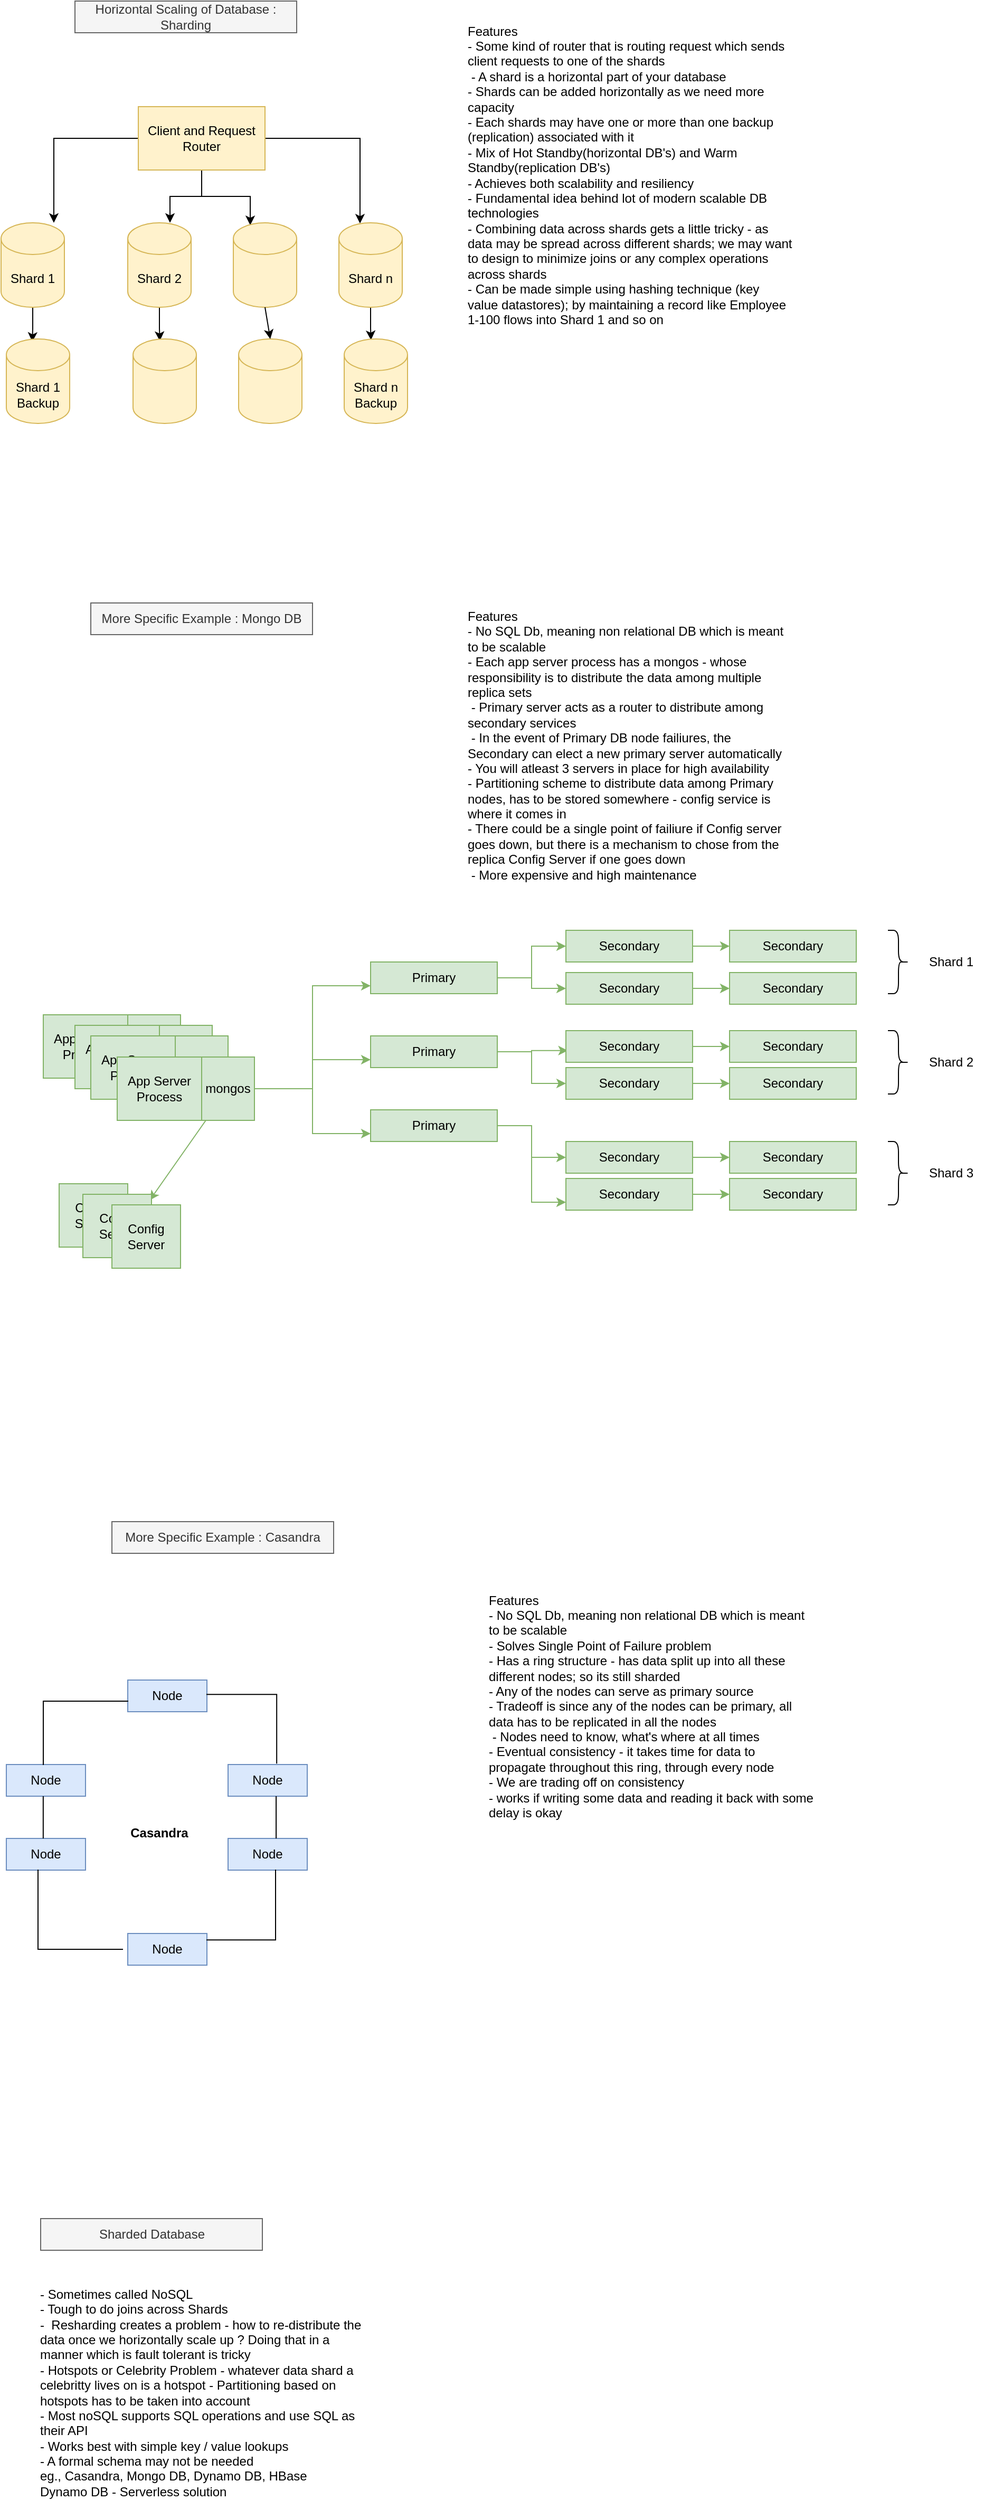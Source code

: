 <mxfile version="21.7.1" type="github">
  <diagram name="Page-1" id="ZBEB-IcaB2U4g6BfWgiS">
    <mxGraphModel dx="1155" dy="659" grid="1" gridSize="10" guides="1" tooltips="1" connect="1" arrows="1" fold="1" page="1" pageScale="1" pageWidth="850" pageHeight="1100" math="0" shadow="0">
      <root>
        <mxCell id="0" />
        <mxCell id="1" parent="0" />
        <mxCell id="ZYE8_oHvCwJy9w1psZGl-1" value="Horizontal Scaling of Database : Sharding" style="text;strokeColor=#666666;align=center;fillColor=#f5f5f5;html=1;verticalAlign=middle;whiteSpace=wrap;rounded=0;fontColor=#333333;" vertex="1" parent="1">
          <mxGeometry x="110" y="80" width="210" height="30" as="geometry" />
        </mxCell>
        <mxCell id="ZYE8_oHvCwJy9w1psZGl-2" value="Features&lt;br&gt;- Some kind of router that is routing request which sends client requests to one of the shards&lt;br&gt;&amp;nbsp;- A shard is a horizontal part of your database&lt;br&gt;- Shards can be added horizontally as we need more capacity&lt;br&gt;- Each shards may have one or more than one backup (replication) associated with it&lt;br&gt;- Mix of Hot Standby(horizontal DB&#39;s) and Warm Standby(replication DB&#39;s)&lt;br&gt;- Achieves both scalability and resiliency&lt;br&gt;- Fundamental idea behind lot of modern scalable DB technologies&lt;br&gt;- Combining data across shards gets a little tricky - as data may be spread across different shards; we may want to design to minimize joins or any complex operations across shards&lt;span style=&quot;white-space: pre;&quot;&gt;&#x9;&lt;/span&gt;&lt;br&gt;- Can be made simple using hashing technique (key value datastores); by maintaining a record like Employee 1-100 flows into Shard 1 and so on" style="text;strokeColor=none;align=left;fillColor=none;html=1;verticalAlign=middle;whiteSpace=wrap;rounded=0;" vertex="1" parent="1">
          <mxGeometry x="480" y="230" width="310" height="30" as="geometry" />
        </mxCell>
        <mxCell id="ZYE8_oHvCwJy9w1psZGl-16" style="edgeStyle=orthogonalEdgeStyle;rounded=0;orthogonalLoop=1;jettySize=auto;html=1;entryX=0.833;entryY=0;entryDx=0;entryDy=0;entryPerimeter=0;" edge="1" parent="1" source="ZYE8_oHvCwJy9w1psZGl-3" target="ZYE8_oHvCwJy9w1psZGl-4">
          <mxGeometry relative="1" as="geometry" />
        </mxCell>
        <mxCell id="ZYE8_oHvCwJy9w1psZGl-17" style="edgeStyle=orthogonalEdgeStyle;rounded=0;orthogonalLoop=1;jettySize=auto;html=1;entryX=0.667;entryY=0;entryDx=0;entryDy=0;entryPerimeter=0;" edge="1" parent="1" source="ZYE8_oHvCwJy9w1psZGl-3" target="ZYE8_oHvCwJy9w1psZGl-5">
          <mxGeometry relative="1" as="geometry" />
        </mxCell>
        <mxCell id="ZYE8_oHvCwJy9w1psZGl-18" style="edgeStyle=orthogonalEdgeStyle;rounded=0;orthogonalLoop=1;jettySize=auto;html=1;entryX=0.267;entryY=0.028;entryDx=0;entryDy=0;entryPerimeter=0;" edge="1" parent="1" source="ZYE8_oHvCwJy9w1psZGl-3" target="ZYE8_oHvCwJy9w1psZGl-6">
          <mxGeometry relative="1" as="geometry" />
        </mxCell>
        <mxCell id="ZYE8_oHvCwJy9w1psZGl-19" style="edgeStyle=orthogonalEdgeStyle;rounded=0;orthogonalLoop=1;jettySize=auto;html=1;entryX=0.333;entryY=0.008;entryDx=0;entryDy=0;entryPerimeter=0;" edge="1" parent="1" source="ZYE8_oHvCwJy9w1psZGl-3" target="ZYE8_oHvCwJy9w1psZGl-7">
          <mxGeometry relative="1" as="geometry" />
        </mxCell>
        <mxCell id="ZYE8_oHvCwJy9w1psZGl-3" value="Client and Request Router" style="rounded=0;whiteSpace=wrap;html=1;fillColor=#fff2cc;strokeColor=#d6b656;" vertex="1" parent="1">
          <mxGeometry x="170" y="180" width="120" height="60" as="geometry" />
        </mxCell>
        <mxCell id="ZYE8_oHvCwJy9w1psZGl-15" style="edgeStyle=orthogonalEdgeStyle;rounded=0;orthogonalLoop=1;jettySize=auto;html=1;entryX=0.41;entryY=0.033;entryDx=0;entryDy=0;entryPerimeter=0;" edge="1" parent="1" source="ZYE8_oHvCwJy9w1psZGl-4" target="ZYE8_oHvCwJy9w1psZGl-8">
          <mxGeometry relative="1" as="geometry" />
        </mxCell>
        <mxCell id="ZYE8_oHvCwJy9w1psZGl-4" value="Shard 1" style="shape=cylinder3;whiteSpace=wrap;html=1;boundedLbl=1;backgroundOutline=1;size=15;fillColor=#fff2cc;strokeColor=#d6b656;" vertex="1" parent="1">
          <mxGeometry x="40" y="290" width="60" height="80" as="geometry" />
        </mxCell>
        <mxCell id="ZYE8_oHvCwJy9w1psZGl-13" style="edgeStyle=orthogonalEdgeStyle;rounded=0;orthogonalLoop=1;jettySize=auto;html=1;entryX=0.423;entryY=0.023;entryDx=0;entryDy=0;entryPerimeter=0;" edge="1" parent="1" source="ZYE8_oHvCwJy9w1psZGl-5" target="ZYE8_oHvCwJy9w1psZGl-9">
          <mxGeometry relative="1" as="geometry" />
        </mxCell>
        <mxCell id="ZYE8_oHvCwJy9w1psZGl-5" value="Shard 2" style="shape=cylinder3;whiteSpace=wrap;html=1;boundedLbl=1;backgroundOutline=1;size=15;fillColor=#fff2cc;strokeColor=#d6b656;" vertex="1" parent="1">
          <mxGeometry x="160" y="290" width="60" height="80" as="geometry" />
        </mxCell>
        <mxCell id="ZYE8_oHvCwJy9w1psZGl-6" value="" style="shape=cylinder3;whiteSpace=wrap;html=1;boundedLbl=1;backgroundOutline=1;size=15;fillColor=#fff2cc;strokeColor=#d6b656;" vertex="1" parent="1">
          <mxGeometry x="260" y="290" width="60" height="80" as="geometry" />
        </mxCell>
        <mxCell id="ZYE8_oHvCwJy9w1psZGl-14" style="edgeStyle=orthogonalEdgeStyle;rounded=0;orthogonalLoop=1;jettySize=auto;html=1;entryX=0.423;entryY=0.013;entryDx=0;entryDy=0;entryPerimeter=0;" edge="1" parent="1" source="ZYE8_oHvCwJy9w1psZGl-7" target="ZYE8_oHvCwJy9w1psZGl-11">
          <mxGeometry relative="1" as="geometry" />
        </mxCell>
        <mxCell id="ZYE8_oHvCwJy9w1psZGl-7" value="Shard n" style="shape=cylinder3;whiteSpace=wrap;html=1;boundedLbl=1;backgroundOutline=1;size=15;fillColor=#fff2cc;strokeColor=#d6b656;" vertex="1" parent="1">
          <mxGeometry x="360" y="290" width="60" height="80" as="geometry" />
        </mxCell>
        <mxCell id="ZYE8_oHvCwJy9w1psZGl-8" value="Shard 1 Backup" style="shape=cylinder3;whiteSpace=wrap;html=1;boundedLbl=1;backgroundOutline=1;size=15;fillColor=#fff2cc;strokeColor=#d6b656;" vertex="1" parent="1">
          <mxGeometry x="45" y="400" width="60" height="80" as="geometry" />
        </mxCell>
        <mxCell id="ZYE8_oHvCwJy9w1psZGl-9" value="" style="shape=cylinder3;whiteSpace=wrap;html=1;boundedLbl=1;backgroundOutline=1;size=15;fillColor=#fff2cc;strokeColor=#d6b656;" vertex="1" parent="1">
          <mxGeometry x="165" y="400" width="60" height="80" as="geometry" />
        </mxCell>
        <mxCell id="ZYE8_oHvCwJy9w1psZGl-10" value="" style="shape=cylinder3;whiteSpace=wrap;html=1;boundedLbl=1;backgroundOutline=1;size=15;fillColor=#fff2cc;strokeColor=#d6b656;" vertex="1" parent="1">
          <mxGeometry x="265" y="400" width="60" height="80" as="geometry" />
        </mxCell>
        <mxCell id="ZYE8_oHvCwJy9w1psZGl-11" value="Shard n&lt;br&gt;Backup" style="shape=cylinder3;whiteSpace=wrap;html=1;boundedLbl=1;backgroundOutline=1;size=15;fillColor=#fff2cc;strokeColor=#d6b656;" vertex="1" parent="1">
          <mxGeometry x="365" y="400" width="60" height="80" as="geometry" />
        </mxCell>
        <mxCell id="ZYE8_oHvCwJy9w1psZGl-12" value="" style="endArrow=classic;html=1;rounded=0;entryX=0.5;entryY=0;entryDx=0;entryDy=0;entryPerimeter=0;exitX=0.5;exitY=1;exitDx=0;exitDy=0;exitPerimeter=0;" edge="1" parent="1" source="ZYE8_oHvCwJy9w1psZGl-6" target="ZYE8_oHvCwJy9w1psZGl-10">
          <mxGeometry width="50" height="50" relative="1" as="geometry">
            <mxPoint x="270" y="380" as="sourcePoint" />
            <mxPoint x="320" y="330" as="targetPoint" />
          </mxGeometry>
        </mxCell>
        <mxCell id="ZYE8_oHvCwJy9w1psZGl-21" value="More Specific Example : Mongo DB" style="text;strokeColor=#666666;align=center;fillColor=#f5f5f5;html=1;verticalAlign=middle;whiteSpace=wrap;rounded=0;fontColor=#333333;" vertex="1" parent="1">
          <mxGeometry x="125" y="650" width="210" height="30" as="geometry" />
        </mxCell>
        <mxCell id="ZYE8_oHvCwJy9w1psZGl-22" value="Features&lt;br&gt;- No SQL Db, meaning non relational DB which is meant to be scalable&lt;br&gt;- Each app server process has a mongos - whose responsibility is to distribute the data among multiple replica sets&lt;br&gt;&amp;nbsp;- Primary server acts as a router to distribute among secondary services&lt;br&gt;&amp;nbsp;- In the event of Primary DB node failiures, the Secondary can elect a new primary server automatically&lt;br&gt;- You will atleast 3 servers in place for high availability&lt;br&gt;- Partitioning scheme to distribute data among Primary nodes, has to be stored somewhere - config service is where it comes in&lt;br&gt;- There could be a single point of failiure if Config server goes down, but there is a mechanism to chose from the replica Config Server if one goes down&lt;br&gt;&amp;nbsp;- More expensive and high maintenance" style="text;strokeColor=none;align=left;fillColor=none;html=1;verticalAlign=middle;whiteSpace=wrap;rounded=0;" vertex="1" parent="1">
          <mxGeometry x="480" y="770" width="310" height="30" as="geometry" />
        </mxCell>
        <mxCell id="ZYE8_oHvCwJy9w1psZGl-23" value="App Server&lt;br&gt;Process" style="rounded=0;whiteSpace=wrap;html=1;fillColor=#d5e8d4;strokeColor=#82b366;" vertex="1" parent="1">
          <mxGeometry x="80" y="1040" width="80" height="60" as="geometry" />
        </mxCell>
        <mxCell id="ZYE8_oHvCwJy9w1psZGl-24" value="mongos" style="rounded=0;whiteSpace=wrap;html=1;fillColor=#d5e8d4;strokeColor=#82b366;" vertex="1" parent="1">
          <mxGeometry x="160" y="1040" width="50" height="60" as="geometry" />
        </mxCell>
        <mxCell id="ZYE8_oHvCwJy9w1psZGl-29" value="App Server&lt;br&gt;Process" style="rounded=0;whiteSpace=wrap;html=1;fillColor=#d5e8d4;strokeColor=#82b366;" vertex="1" parent="1">
          <mxGeometry x="110" y="1050" width="80" height="60" as="geometry" />
        </mxCell>
        <mxCell id="ZYE8_oHvCwJy9w1psZGl-30" value="mongos" style="rounded=0;whiteSpace=wrap;html=1;fillColor=#d5e8d4;strokeColor=#82b366;" vertex="1" parent="1">
          <mxGeometry x="190" y="1050" width="50" height="60" as="geometry" />
        </mxCell>
        <mxCell id="ZYE8_oHvCwJy9w1psZGl-31" value="App Server&lt;br&gt;Process" style="rounded=0;whiteSpace=wrap;html=1;fillColor=#d5e8d4;strokeColor=#82b366;" vertex="1" parent="1">
          <mxGeometry x="125" y="1060" width="80" height="60" as="geometry" />
        </mxCell>
        <mxCell id="ZYE8_oHvCwJy9w1psZGl-32" value="mongos" style="rounded=0;whiteSpace=wrap;html=1;fillColor=#d5e8d4;strokeColor=#82b366;" vertex="1" parent="1">
          <mxGeometry x="205" y="1060" width="50" height="60" as="geometry" />
        </mxCell>
        <mxCell id="ZYE8_oHvCwJy9w1psZGl-33" value="App Server&lt;br&gt;Process" style="rounded=0;whiteSpace=wrap;html=1;fillColor=#d5e8d4;strokeColor=#82b366;" vertex="1" parent="1">
          <mxGeometry x="150" y="1080" width="80" height="60" as="geometry" />
        </mxCell>
        <mxCell id="ZYE8_oHvCwJy9w1psZGl-50" style="edgeStyle=orthogonalEdgeStyle;rounded=0;orthogonalLoop=1;jettySize=auto;html=1;exitX=1;exitY=0.5;exitDx=0;exitDy=0;entryX=0;entryY=0.75;entryDx=0;entryDy=0;fillColor=#d5e8d4;strokeColor=#82b366;" edge="1" parent="1" source="ZYE8_oHvCwJy9w1psZGl-34" target="ZYE8_oHvCwJy9w1psZGl-35">
          <mxGeometry relative="1" as="geometry" />
        </mxCell>
        <mxCell id="ZYE8_oHvCwJy9w1psZGl-51" style="edgeStyle=orthogonalEdgeStyle;rounded=0;orthogonalLoop=1;jettySize=auto;html=1;entryX=0;entryY=0.75;entryDx=0;entryDy=0;fillColor=#d5e8d4;strokeColor=#82b366;" edge="1" parent="1" source="ZYE8_oHvCwJy9w1psZGl-34" target="ZYE8_oHvCwJy9w1psZGl-36">
          <mxGeometry relative="1" as="geometry" />
        </mxCell>
        <mxCell id="ZYE8_oHvCwJy9w1psZGl-52" style="edgeStyle=orthogonalEdgeStyle;rounded=0;orthogonalLoop=1;jettySize=auto;html=1;entryX=0;entryY=0.75;entryDx=0;entryDy=0;fillColor=#d5e8d4;strokeColor=#82b366;" edge="1" parent="1" source="ZYE8_oHvCwJy9w1psZGl-34" target="ZYE8_oHvCwJy9w1psZGl-37">
          <mxGeometry relative="1" as="geometry" />
        </mxCell>
        <mxCell id="ZYE8_oHvCwJy9w1psZGl-68" style="rounded=0;orthogonalLoop=1;jettySize=auto;html=1;entryX=0.975;entryY=0.093;entryDx=0;entryDy=0;entryPerimeter=0;fillColor=#d5e8d4;strokeColor=#82b366;" edge="1" parent="1" source="ZYE8_oHvCwJy9w1psZGl-34" target="ZYE8_oHvCwJy9w1psZGl-66">
          <mxGeometry relative="1" as="geometry" />
        </mxCell>
        <mxCell id="ZYE8_oHvCwJy9w1psZGl-34" value="mongos" style="rounded=0;whiteSpace=wrap;html=1;fillColor=#d5e8d4;strokeColor=#82b366;" vertex="1" parent="1">
          <mxGeometry x="230" y="1080" width="50" height="60" as="geometry" />
        </mxCell>
        <mxCell id="ZYE8_oHvCwJy9w1psZGl-53" style="edgeStyle=orthogonalEdgeStyle;rounded=0;orthogonalLoop=1;jettySize=auto;html=1;exitX=1;exitY=0.5;exitDx=0;exitDy=0;entryX=0;entryY=0.5;entryDx=0;entryDy=0;fillColor=#d5e8d4;strokeColor=#82b366;" edge="1" parent="1" source="ZYE8_oHvCwJy9w1psZGl-35" target="ZYE8_oHvCwJy9w1psZGl-38">
          <mxGeometry relative="1" as="geometry" />
        </mxCell>
        <mxCell id="ZYE8_oHvCwJy9w1psZGl-54" style="edgeStyle=orthogonalEdgeStyle;rounded=0;orthogonalLoop=1;jettySize=auto;html=1;entryX=0;entryY=0.5;entryDx=0;entryDy=0;fillColor=#d5e8d4;strokeColor=#82b366;" edge="1" parent="1" source="ZYE8_oHvCwJy9w1psZGl-35" target="ZYE8_oHvCwJy9w1psZGl-41">
          <mxGeometry relative="1" as="geometry" />
        </mxCell>
        <mxCell id="ZYE8_oHvCwJy9w1psZGl-35" value="Primary" style="rounded=0;whiteSpace=wrap;html=1;fillColor=#d5e8d4;strokeColor=#82b366;" vertex="1" parent="1">
          <mxGeometry x="390" y="990" width="120" height="30" as="geometry" />
        </mxCell>
        <mxCell id="ZYE8_oHvCwJy9w1psZGl-61" style="edgeStyle=orthogonalEdgeStyle;rounded=0;orthogonalLoop=1;jettySize=auto;html=1;entryX=0.015;entryY=0.629;entryDx=0;entryDy=0;entryPerimeter=0;fillColor=#d5e8d4;strokeColor=#82b366;" edge="1" parent="1" source="ZYE8_oHvCwJy9w1psZGl-36" target="ZYE8_oHvCwJy9w1psZGl-39">
          <mxGeometry relative="1" as="geometry" />
        </mxCell>
        <mxCell id="ZYE8_oHvCwJy9w1psZGl-62" style="edgeStyle=orthogonalEdgeStyle;rounded=0;orthogonalLoop=1;jettySize=auto;html=1;fillColor=#d5e8d4;strokeColor=#82b366;" edge="1" parent="1" source="ZYE8_oHvCwJy9w1psZGl-36" target="ZYE8_oHvCwJy9w1psZGl-42">
          <mxGeometry relative="1" as="geometry" />
        </mxCell>
        <mxCell id="ZYE8_oHvCwJy9w1psZGl-36" value="Primary" style="rounded=0;whiteSpace=wrap;html=1;fillColor=#d5e8d4;strokeColor=#82b366;" vertex="1" parent="1">
          <mxGeometry x="390" y="1060" width="120" height="30" as="geometry" />
        </mxCell>
        <mxCell id="ZYE8_oHvCwJy9w1psZGl-63" style="edgeStyle=orthogonalEdgeStyle;rounded=0;orthogonalLoop=1;jettySize=auto;html=1;fillColor=#d5e8d4;strokeColor=#82b366;" edge="1" parent="1" source="ZYE8_oHvCwJy9w1psZGl-37" target="ZYE8_oHvCwJy9w1psZGl-40">
          <mxGeometry relative="1" as="geometry" />
        </mxCell>
        <mxCell id="ZYE8_oHvCwJy9w1psZGl-64" style="edgeStyle=orthogonalEdgeStyle;rounded=0;orthogonalLoop=1;jettySize=auto;html=1;entryX=0;entryY=0.75;entryDx=0;entryDy=0;fillColor=#d5e8d4;strokeColor=#82b366;" edge="1" parent="1" source="ZYE8_oHvCwJy9w1psZGl-37" target="ZYE8_oHvCwJy9w1psZGl-43">
          <mxGeometry relative="1" as="geometry" />
        </mxCell>
        <mxCell id="ZYE8_oHvCwJy9w1psZGl-37" value="Primary" style="rounded=0;whiteSpace=wrap;html=1;fillColor=#d5e8d4;strokeColor=#82b366;" vertex="1" parent="1">
          <mxGeometry x="390" y="1130" width="120" height="30" as="geometry" />
        </mxCell>
        <mxCell id="ZYE8_oHvCwJy9w1psZGl-55" style="edgeStyle=orthogonalEdgeStyle;rounded=0;orthogonalLoop=1;jettySize=auto;html=1;entryX=0;entryY=0.5;entryDx=0;entryDy=0;fillColor=#d5e8d4;strokeColor=#82b366;" edge="1" parent="1" source="ZYE8_oHvCwJy9w1psZGl-38" target="ZYE8_oHvCwJy9w1psZGl-44">
          <mxGeometry relative="1" as="geometry" />
        </mxCell>
        <mxCell id="ZYE8_oHvCwJy9w1psZGl-38" value="Secondary" style="rounded=0;whiteSpace=wrap;html=1;fillColor=#d5e8d4;strokeColor=#82b366;" vertex="1" parent="1">
          <mxGeometry x="575" y="960" width="120" height="30" as="geometry" />
        </mxCell>
        <mxCell id="ZYE8_oHvCwJy9w1psZGl-57" style="edgeStyle=orthogonalEdgeStyle;rounded=0;orthogonalLoop=1;jettySize=auto;html=1;entryX=0;entryY=0.5;entryDx=0;entryDy=0;fillColor=#d5e8d4;strokeColor=#82b366;" edge="1" parent="1" source="ZYE8_oHvCwJy9w1psZGl-39" target="ZYE8_oHvCwJy9w1psZGl-45">
          <mxGeometry relative="1" as="geometry" />
        </mxCell>
        <mxCell id="ZYE8_oHvCwJy9w1psZGl-39" value="Secondary" style="rounded=0;whiteSpace=wrap;html=1;fillColor=#d5e8d4;strokeColor=#82b366;" vertex="1" parent="1">
          <mxGeometry x="575" y="1055" width="120" height="30" as="geometry" />
        </mxCell>
        <mxCell id="ZYE8_oHvCwJy9w1psZGl-59" style="edgeStyle=orthogonalEdgeStyle;rounded=0;orthogonalLoop=1;jettySize=auto;html=1;entryX=0;entryY=0.5;entryDx=0;entryDy=0;fillColor=#d5e8d4;strokeColor=#82b366;" edge="1" parent="1" source="ZYE8_oHvCwJy9w1psZGl-40" target="ZYE8_oHvCwJy9w1psZGl-46">
          <mxGeometry relative="1" as="geometry" />
        </mxCell>
        <mxCell id="ZYE8_oHvCwJy9w1psZGl-40" value="Secondary" style="rounded=0;whiteSpace=wrap;html=1;fillColor=#d5e8d4;strokeColor=#82b366;" vertex="1" parent="1">
          <mxGeometry x="575" y="1160" width="120" height="30" as="geometry" />
        </mxCell>
        <mxCell id="ZYE8_oHvCwJy9w1psZGl-56" style="edgeStyle=orthogonalEdgeStyle;rounded=0;orthogonalLoop=1;jettySize=auto;html=1;entryX=0;entryY=0.5;entryDx=0;entryDy=0;fillColor=#d5e8d4;strokeColor=#82b366;" edge="1" parent="1" source="ZYE8_oHvCwJy9w1psZGl-41" target="ZYE8_oHvCwJy9w1psZGl-47">
          <mxGeometry relative="1" as="geometry" />
        </mxCell>
        <mxCell id="ZYE8_oHvCwJy9w1psZGl-41" value="Secondary" style="rounded=0;whiteSpace=wrap;html=1;fillColor=#d5e8d4;strokeColor=#82b366;" vertex="1" parent="1">
          <mxGeometry x="575" y="1000" width="120" height="30" as="geometry" />
        </mxCell>
        <mxCell id="ZYE8_oHvCwJy9w1psZGl-58" style="edgeStyle=orthogonalEdgeStyle;rounded=0;orthogonalLoop=1;jettySize=auto;html=1;entryX=0;entryY=0.5;entryDx=0;entryDy=0;fillColor=#d5e8d4;strokeColor=#82b366;" edge="1" parent="1" source="ZYE8_oHvCwJy9w1psZGl-42" target="ZYE8_oHvCwJy9w1psZGl-48">
          <mxGeometry relative="1" as="geometry" />
        </mxCell>
        <mxCell id="ZYE8_oHvCwJy9w1psZGl-42" value="Secondary" style="rounded=0;whiteSpace=wrap;html=1;fillColor=#d5e8d4;strokeColor=#82b366;" vertex="1" parent="1">
          <mxGeometry x="575" y="1090" width="120" height="30" as="geometry" />
        </mxCell>
        <mxCell id="ZYE8_oHvCwJy9w1psZGl-60" style="edgeStyle=orthogonalEdgeStyle;rounded=0;orthogonalLoop=1;jettySize=auto;html=1;entryX=0;entryY=0.5;entryDx=0;entryDy=0;fillColor=#d5e8d4;strokeColor=#82b366;" edge="1" parent="1" source="ZYE8_oHvCwJy9w1psZGl-43" target="ZYE8_oHvCwJy9w1psZGl-49">
          <mxGeometry relative="1" as="geometry" />
        </mxCell>
        <mxCell id="ZYE8_oHvCwJy9w1psZGl-43" value="Secondary" style="rounded=0;whiteSpace=wrap;html=1;fillColor=#d5e8d4;strokeColor=#82b366;" vertex="1" parent="1">
          <mxGeometry x="575" y="1195" width="120" height="30" as="geometry" />
        </mxCell>
        <mxCell id="ZYE8_oHvCwJy9w1psZGl-44" value="Secondary" style="rounded=0;whiteSpace=wrap;html=1;fillColor=#d5e8d4;strokeColor=#82b366;" vertex="1" parent="1">
          <mxGeometry x="730" y="960" width="120" height="30" as="geometry" />
        </mxCell>
        <mxCell id="ZYE8_oHvCwJy9w1psZGl-45" value="Secondary" style="rounded=0;whiteSpace=wrap;html=1;fillColor=#d5e8d4;strokeColor=#82b366;" vertex="1" parent="1">
          <mxGeometry x="730" y="1055" width="120" height="30" as="geometry" />
        </mxCell>
        <mxCell id="ZYE8_oHvCwJy9w1psZGl-46" value="Secondary" style="rounded=0;whiteSpace=wrap;html=1;fillColor=#d5e8d4;strokeColor=#82b366;" vertex="1" parent="1">
          <mxGeometry x="730" y="1160" width="120" height="30" as="geometry" />
        </mxCell>
        <mxCell id="ZYE8_oHvCwJy9w1psZGl-47" value="Secondary" style="rounded=0;whiteSpace=wrap;html=1;fillColor=#d5e8d4;strokeColor=#82b366;" vertex="1" parent="1">
          <mxGeometry x="730" y="1000" width="120" height="30" as="geometry" />
        </mxCell>
        <mxCell id="ZYE8_oHvCwJy9w1psZGl-48" value="Secondary" style="rounded=0;whiteSpace=wrap;html=1;fillColor=#d5e8d4;strokeColor=#82b366;" vertex="1" parent="1">
          <mxGeometry x="730" y="1090" width="120" height="30" as="geometry" />
        </mxCell>
        <mxCell id="ZYE8_oHvCwJy9w1psZGl-49" value="Secondary" style="rounded=0;whiteSpace=wrap;html=1;fillColor=#d5e8d4;strokeColor=#82b366;" vertex="1" parent="1">
          <mxGeometry x="730" y="1195" width="120" height="30" as="geometry" />
        </mxCell>
        <mxCell id="ZYE8_oHvCwJy9w1psZGl-65" value="Config Server" style="rounded=0;whiteSpace=wrap;html=1;fillColor=#d5e8d4;strokeColor=#82b366;" vertex="1" parent="1">
          <mxGeometry x="95" y="1200" width="65" height="60" as="geometry" />
        </mxCell>
        <mxCell id="ZYE8_oHvCwJy9w1psZGl-66" value="Config Server" style="rounded=0;whiteSpace=wrap;html=1;fillColor=#d5e8d4;strokeColor=#82b366;" vertex="1" parent="1">
          <mxGeometry x="117.5" y="1210" width="65" height="60" as="geometry" />
        </mxCell>
        <mxCell id="ZYE8_oHvCwJy9w1psZGl-67" value="Config Server" style="rounded=0;whiteSpace=wrap;html=1;fillColor=#d5e8d4;strokeColor=#82b366;" vertex="1" parent="1">
          <mxGeometry x="145" y="1220" width="65" height="60" as="geometry" />
        </mxCell>
        <mxCell id="ZYE8_oHvCwJy9w1psZGl-69" value="" style="shape=curlyBracket;whiteSpace=wrap;html=1;rounded=1;flipH=1;labelPosition=right;verticalLabelPosition=middle;align=left;verticalAlign=middle;" vertex="1" parent="1">
          <mxGeometry x="880" y="960" width="20" height="60" as="geometry" />
        </mxCell>
        <mxCell id="ZYE8_oHvCwJy9w1psZGl-70" value="Shard 1" style="text;strokeColor=none;align=center;fillColor=none;html=1;verticalAlign=middle;whiteSpace=wrap;rounded=0;" vertex="1" parent="1">
          <mxGeometry x="910" y="975" width="60" height="30" as="geometry" />
        </mxCell>
        <mxCell id="ZYE8_oHvCwJy9w1psZGl-71" value="" style="shape=curlyBracket;whiteSpace=wrap;html=1;rounded=1;flipH=1;labelPosition=right;verticalLabelPosition=middle;align=left;verticalAlign=middle;" vertex="1" parent="1">
          <mxGeometry x="880" y="1055" width="20" height="60" as="geometry" />
        </mxCell>
        <mxCell id="ZYE8_oHvCwJy9w1psZGl-72" value="Shard 2" style="text;strokeColor=none;align=center;fillColor=none;html=1;verticalAlign=middle;whiteSpace=wrap;rounded=0;" vertex="1" parent="1">
          <mxGeometry x="910" y="1070" width="60" height="30" as="geometry" />
        </mxCell>
        <mxCell id="ZYE8_oHvCwJy9w1psZGl-73" value="" style="shape=curlyBracket;whiteSpace=wrap;html=1;rounded=1;flipH=1;labelPosition=right;verticalLabelPosition=middle;align=left;verticalAlign=middle;" vertex="1" parent="1">
          <mxGeometry x="880" y="1160" width="20" height="60" as="geometry" />
        </mxCell>
        <mxCell id="ZYE8_oHvCwJy9w1psZGl-74" value="Shard 3" style="text;strokeColor=none;align=center;fillColor=none;html=1;verticalAlign=middle;whiteSpace=wrap;rounded=0;" vertex="1" parent="1">
          <mxGeometry x="910" y="1175" width="60" height="30" as="geometry" />
        </mxCell>
        <mxCell id="ZYE8_oHvCwJy9w1psZGl-75" value="More Specific Example : Casandra" style="text;strokeColor=#666666;align=center;fillColor=#f5f5f5;html=1;verticalAlign=middle;whiteSpace=wrap;rounded=0;fontColor=#333333;" vertex="1" parent="1">
          <mxGeometry x="145" y="1520" width="210" height="30" as="geometry" />
        </mxCell>
        <mxCell id="ZYE8_oHvCwJy9w1psZGl-76" value="Features&lt;br&gt;- No SQL Db, meaning non relational DB which is meant to be scalable&lt;br&gt;- Solves Single Point of Failure problem&lt;br&gt;- Has a ring structure - has data split up into all these different nodes; so its still sharded&lt;br&gt;- Any of the nodes can serve as primary source&lt;br&gt;- Tradeoff is since any of the nodes can be primary, all data has to be replicated in all the nodes&lt;br&gt;&amp;nbsp;- Nodes need to know, what&#39;s where at all times&lt;br&gt;- Eventual consistency - it takes time for data to propagate throughout this ring, through every node&lt;br&gt;- We are trading off on consistency&lt;br&gt;- works if writing some data and reading it back with some delay is okay" style="text;strokeColor=none;align=left;fillColor=none;html=1;verticalAlign=middle;whiteSpace=wrap;rounded=0;" vertex="1" parent="1">
          <mxGeometry x="500" y="1680" width="310" height="30" as="geometry" />
        </mxCell>
        <mxCell id="ZYE8_oHvCwJy9w1psZGl-77" value="Node" style="rounded=0;whiteSpace=wrap;html=1;fillColor=#dae8fc;strokeColor=#6c8ebf;" vertex="1" parent="1">
          <mxGeometry x="45" y="1750" width="75" height="30" as="geometry" />
        </mxCell>
        <mxCell id="ZYE8_oHvCwJy9w1psZGl-78" value="Node" style="rounded=0;whiteSpace=wrap;html=1;fillColor=#dae8fc;strokeColor=#6c8ebf;" vertex="1" parent="1">
          <mxGeometry x="45" y="1820" width="75" height="30" as="geometry" />
        </mxCell>
        <mxCell id="ZYE8_oHvCwJy9w1psZGl-79" value="Node" style="rounded=0;whiteSpace=wrap;html=1;fillColor=#dae8fc;strokeColor=#6c8ebf;" vertex="1" parent="1">
          <mxGeometry x="255" y="1750" width="75" height="30" as="geometry" />
        </mxCell>
        <mxCell id="ZYE8_oHvCwJy9w1psZGl-80" value="Node" style="rounded=0;whiteSpace=wrap;html=1;fillColor=#dae8fc;strokeColor=#6c8ebf;" vertex="1" parent="1">
          <mxGeometry x="255" y="1820" width="75" height="30" as="geometry" />
        </mxCell>
        <mxCell id="ZYE8_oHvCwJy9w1psZGl-81" value="Node" style="rounded=0;whiteSpace=wrap;html=1;fillColor=#dae8fc;strokeColor=#6c8ebf;" vertex="1" parent="1">
          <mxGeometry x="160" y="1670" width="75" height="30" as="geometry" />
        </mxCell>
        <mxCell id="ZYE8_oHvCwJy9w1psZGl-82" value="Node" style="rounded=0;whiteSpace=wrap;html=1;fillColor=#dae8fc;strokeColor=#6c8ebf;" vertex="1" parent="1">
          <mxGeometry x="160" y="1910" width="75" height="30" as="geometry" />
        </mxCell>
        <mxCell id="ZYE8_oHvCwJy9w1psZGl-84" value="" style="shape=partialRectangle;whiteSpace=wrap;html=1;bottom=0;right=0;fillColor=none;" vertex="1" parent="1">
          <mxGeometry x="80" y="1690" width="80" height="60" as="geometry" />
        </mxCell>
        <mxCell id="ZYE8_oHvCwJy9w1psZGl-85" value="" style="shape=partialRectangle;whiteSpace=wrap;html=1;bottom=0;right=0;fillColor=none;rotation=90;" vertex="1" parent="1">
          <mxGeometry x="235.54" y="1683.04" width="65" height="66.08" as="geometry" />
        </mxCell>
        <mxCell id="ZYE8_oHvCwJy9w1psZGl-87" value="" style="endArrow=none;html=1;rounded=0;entryX=0.5;entryY=1;entryDx=0;entryDy=0;" edge="1" parent="1">
          <mxGeometry width="50" height="50" relative="1" as="geometry">
            <mxPoint x="300.54" y="1820" as="sourcePoint" />
            <mxPoint x="300.54" y="1780" as="targetPoint" />
          </mxGeometry>
        </mxCell>
        <mxCell id="ZYE8_oHvCwJy9w1psZGl-88" value="" style="endArrow=none;html=1;rounded=0;entryX=0.5;entryY=1;entryDx=0;entryDy=0;" edge="1" parent="1">
          <mxGeometry width="50" height="50" relative="1" as="geometry">
            <mxPoint x="79.93" y="1820" as="sourcePoint" />
            <mxPoint x="79.93" y="1780" as="targetPoint" />
          </mxGeometry>
        </mxCell>
        <mxCell id="ZYE8_oHvCwJy9w1psZGl-89" value="" style="shape=partialRectangle;whiteSpace=wrap;html=1;bottom=0;right=0;fillColor=none;rotation=-90;" vertex="1" parent="1">
          <mxGeometry x="77.5" y="1847.5" width="75" height="80" as="geometry" />
        </mxCell>
        <mxCell id="ZYE8_oHvCwJy9w1psZGl-90" value="" style="shape=partialRectangle;whiteSpace=wrap;html=1;bottom=0;right=0;fillColor=none;rotation=-180;" vertex="1" parent="1">
          <mxGeometry x="235" y="1850" width="65" height="66.08" as="geometry" />
        </mxCell>
        <mxCell id="ZYE8_oHvCwJy9w1psZGl-91" value="&lt;b&gt;Casandra&lt;/b&gt;" style="text;strokeColor=none;align=center;fillColor=none;html=1;verticalAlign=middle;whiteSpace=wrap;rounded=0;" vertex="1" parent="1">
          <mxGeometry x="160" y="1800" width="60" height="30" as="geometry" />
        </mxCell>
        <mxCell id="ZYE8_oHvCwJy9w1psZGl-94" value="Sharded Database" style="text;strokeColor=#666666;align=center;fillColor=#f5f5f5;html=1;verticalAlign=middle;whiteSpace=wrap;rounded=0;fontColor=#333333;" vertex="1" parent="1">
          <mxGeometry x="77.5" y="2180" width="210" height="30" as="geometry" />
        </mxCell>
        <mxCell id="ZYE8_oHvCwJy9w1psZGl-95" value="- Sometimes called NoSQL&lt;br&gt;- Tough to do joins across Shards&lt;br&gt;-&amp;nbsp; Resharding creates a problem - how to re-distribute the data once we horizontally scale up ? Doing that in a manner which is fault tolerant is tricky&lt;br&gt;- Hotspots or Celebrity Problem - whatever data shard a celebritty lives on is a hotspot - Partitioning based on hotspots has to be taken into account&lt;br&gt;- Most noSQL supports SQL operations and use SQL as their API&lt;br&gt;- Works best with simple key / value lookups&lt;br&gt;- A formal schema may not be needed&lt;br&gt;eg., Casandra, Mongo DB, Dynamo DB, HBase&lt;br&gt;Dynamo DB - Serverless solution" style="text;strokeColor=none;align=left;fillColor=none;html=1;verticalAlign=middle;whiteSpace=wrap;rounded=0;" vertex="1" parent="1">
          <mxGeometry x="75" y="2330" width="310" height="30" as="geometry" />
        </mxCell>
      </root>
    </mxGraphModel>
  </diagram>
</mxfile>
